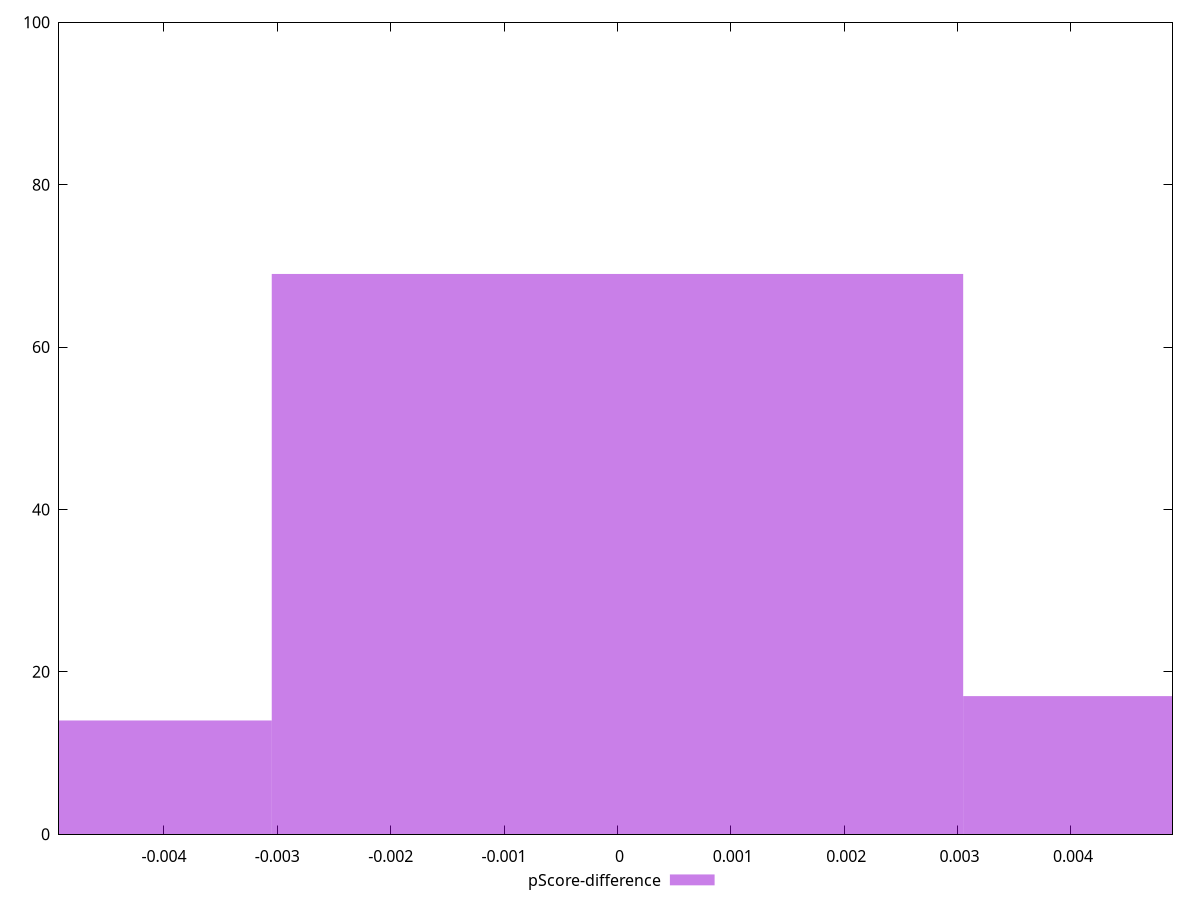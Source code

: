 reset

$pScoreDifference <<EOF
0.0060984093629774016 17
-0.0060984093629774016 14
0 69
EOF

set key outside below
set boxwidth 0.0060984093629774016
set xrange [-0.004925632381534095:0.004895366832449621]
set yrange [0:100]
set trange [0:100]
set style fill transparent solid 0.5 noborder
set terminal svg size 640, 490 enhanced background rgb 'white'
set output "report_00009_2021-02-08T22-37-41.559Z/mainthread-work-breakdown/samples/pages+cached+noadtech+nomedia/pScore-difference/histogram.svg"

plot $pScoreDifference title "pScore-difference" with boxes

reset
